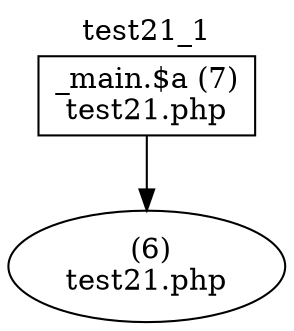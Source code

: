 digraph cfg {
  label="test21_1";
  labelloc=t;
  n1 [shape=box, label="_main.$a (7)\ntest21.php"];
  n2 [shape=ellipse, label=" (6)\ntest21.php"];
  n1 -> n2;
}
